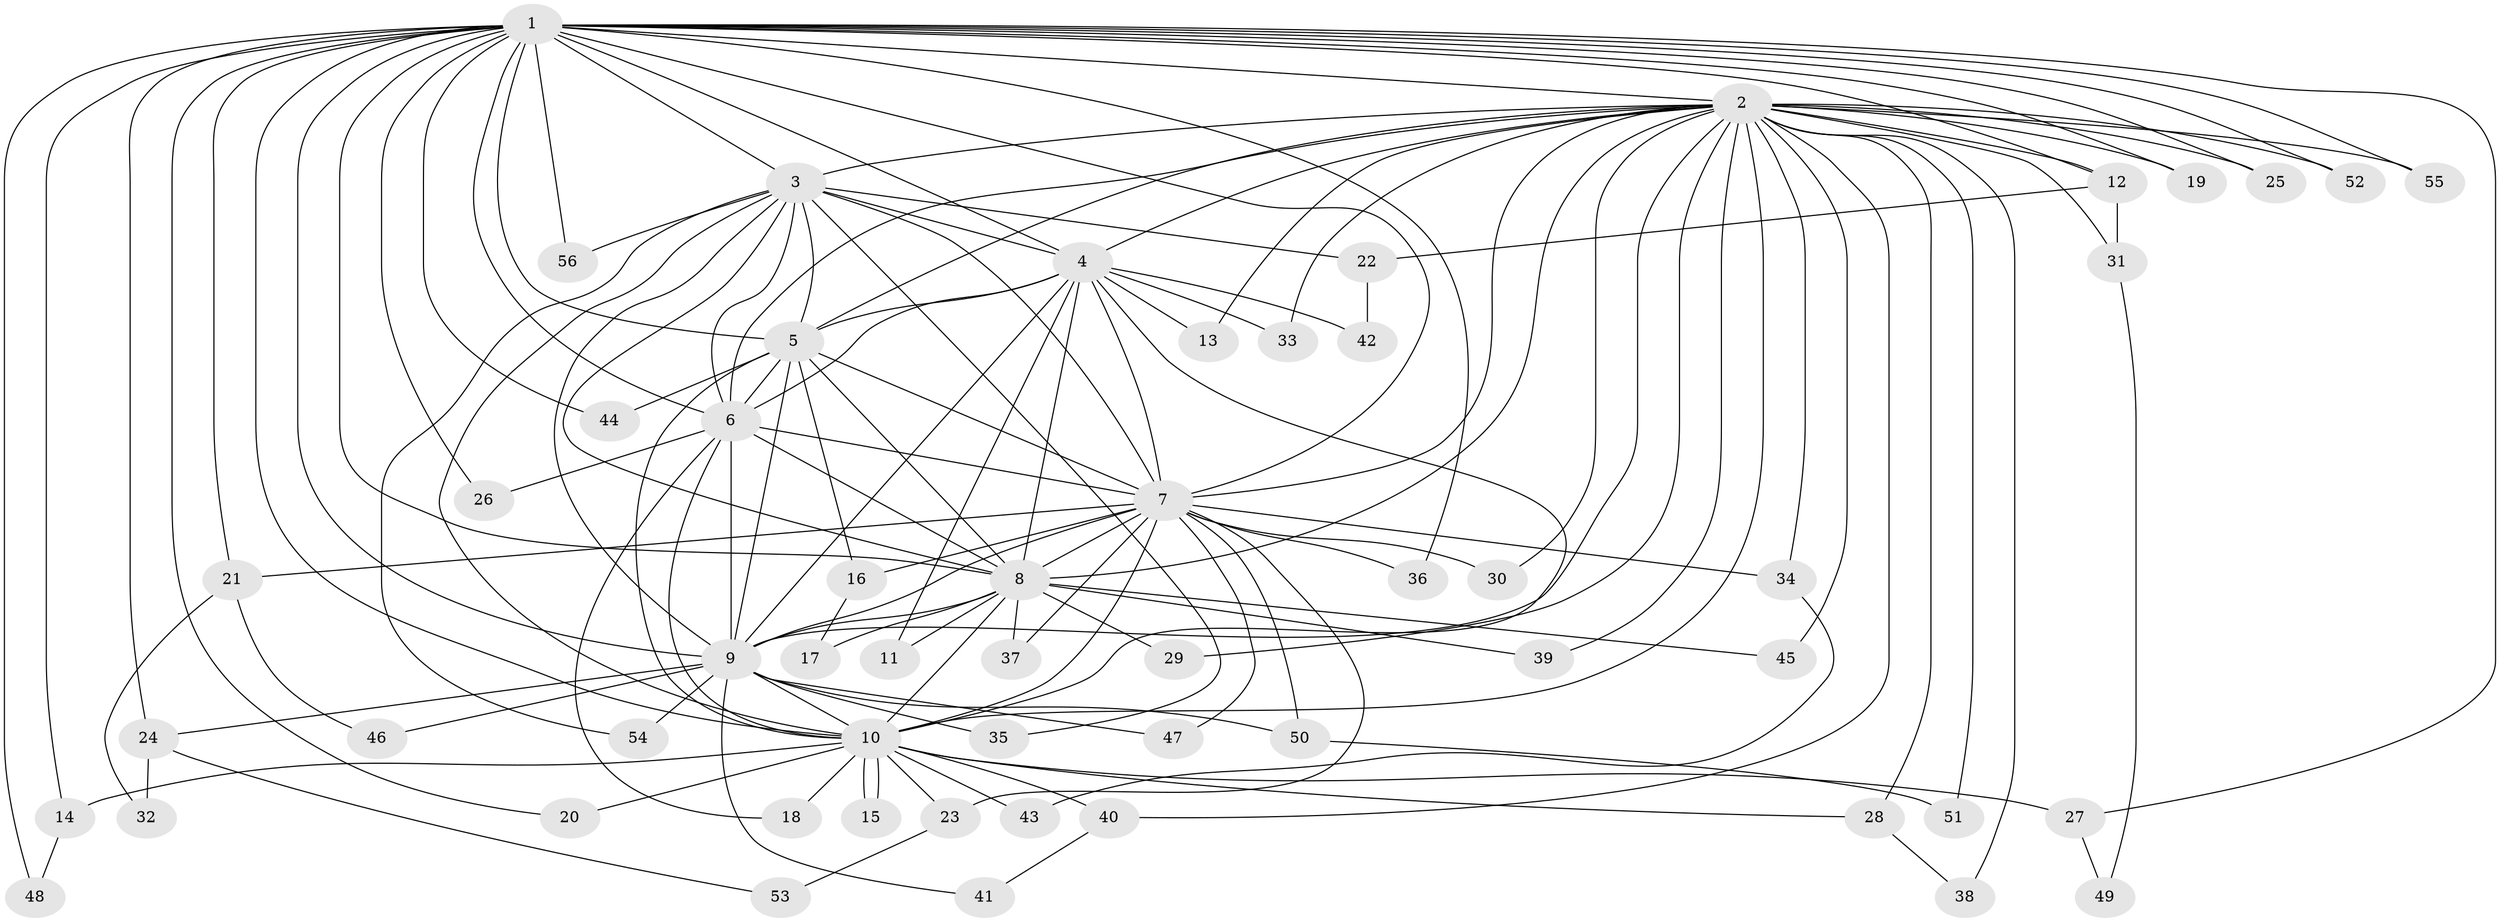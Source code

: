 // Generated by graph-tools (version 1.1) at 2025/25/03/09/25 03:25:41]
// undirected, 56 vertices, 137 edges
graph export_dot {
graph [start="1"]
  node [color=gray90,style=filled];
  1;
  2;
  3;
  4;
  5;
  6;
  7;
  8;
  9;
  10;
  11;
  12;
  13;
  14;
  15;
  16;
  17;
  18;
  19;
  20;
  21;
  22;
  23;
  24;
  25;
  26;
  27;
  28;
  29;
  30;
  31;
  32;
  33;
  34;
  35;
  36;
  37;
  38;
  39;
  40;
  41;
  42;
  43;
  44;
  45;
  46;
  47;
  48;
  49;
  50;
  51;
  52;
  53;
  54;
  55;
  56;
  1 -- 2;
  1 -- 3;
  1 -- 4;
  1 -- 5;
  1 -- 6;
  1 -- 7;
  1 -- 8;
  1 -- 9;
  1 -- 10;
  1 -- 12;
  1 -- 14;
  1 -- 19;
  1 -- 20;
  1 -- 21;
  1 -- 24;
  1 -- 25;
  1 -- 26;
  1 -- 27;
  1 -- 36;
  1 -- 44;
  1 -- 48;
  1 -- 52;
  1 -- 55;
  1 -- 56;
  2 -- 3;
  2 -- 4;
  2 -- 5;
  2 -- 6;
  2 -- 7;
  2 -- 8;
  2 -- 9;
  2 -- 10;
  2 -- 12;
  2 -- 13;
  2 -- 19;
  2 -- 25;
  2 -- 28;
  2 -- 29;
  2 -- 30;
  2 -- 31;
  2 -- 33;
  2 -- 34;
  2 -- 38;
  2 -- 39;
  2 -- 40;
  2 -- 45;
  2 -- 51;
  2 -- 52;
  2 -- 55;
  3 -- 4;
  3 -- 5;
  3 -- 6;
  3 -- 7;
  3 -- 8;
  3 -- 9;
  3 -- 10;
  3 -- 22;
  3 -- 35;
  3 -- 54;
  3 -- 56;
  4 -- 5;
  4 -- 6;
  4 -- 7;
  4 -- 8;
  4 -- 9;
  4 -- 10;
  4 -- 11;
  4 -- 13;
  4 -- 33;
  4 -- 42;
  5 -- 6;
  5 -- 7;
  5 -- 8;
  5 -- 9;
  5 -- 10;
  5 -- 16;
  5 -- 44;
  6 -- 7;
  6 -- 8;
  6 -- 9;
  6 -- 10;
  6 -- 18;
  6 -- 26;
  7 -- 8;
  7 -- 9;
  7 -- 10;
  7 -- 16;
  7 -- 21;
  7 -- 23;
  7 -- 30;
  7 -- 34;
  7 -- 36;
  7 -- 37;
  7 -- 47;
  7 -- 50;
  8 -- 9;
  8 -- 10;
  8 -- 11;
  8 -- 17;
  8 -- 29;
  8 -- 37;
  8 -- 39;
  8 -- 45;
  9 -- 10;
  9 -- 24;
  9 -- 35;
  9 -- 41;
  9 -- 46;
  9 -- 47;
  9 -- 50;
  9 -- 54;
  10 -- 14;
  10 -- 15;
  10 -- 15;
  10 -- 18;
  10 -- 20;
  10 -- 23;
  10 -- 27;
  10 -- 28;
  10 -- 40;
  10 -- 43;
  12 -- 22;
  12 -- 31;
  14 -- 48;
  16 -- 17;
  21 -- 32;
  21 -- 46;
  22 -- 42;
  23 -- 53;
  24 -- 32;
  24 -- 53;
  27 -- 49;
  28 -- 38;
  31 -- 49;
  34 -- 43;
  40 -- 41;
  50 -- 51;
}
